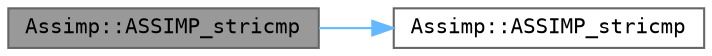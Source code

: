 digraph "Assimp::ASSIMP_stricmp"
{
 // LATEX_PDF_SIZE
  bgcolor="transparent";
  edge [fontname=Terminal,fontsize=10,labelfontname=Helvetica,labelfontsize=10];
  node [fontname=Terminal,fontsize=10,shape=box,height=0.2,width=0.4];
  rankdir="LR";
  Node1 [label="Assimp::ASSIMP_stricmp",height=0.2,width=0.4,color="gray40", fillcolor="grey60", style="filled", fontcolor="black",tooltip="Case independent comparison of two std::strings."];
  Node1 -> Node2 [color="steelblue1",style="solid"];
  Node2 [label="Assimp::ASSIMP_stricmp",height=0.2,width=0.4,color="grey40", fillcolor="white", style="filled",URL="$namespace_assimp.html#a72851b2740829d0e26ee31da7af20ce6",tooltip="Helper function to do platform independent string comparison."];
}
